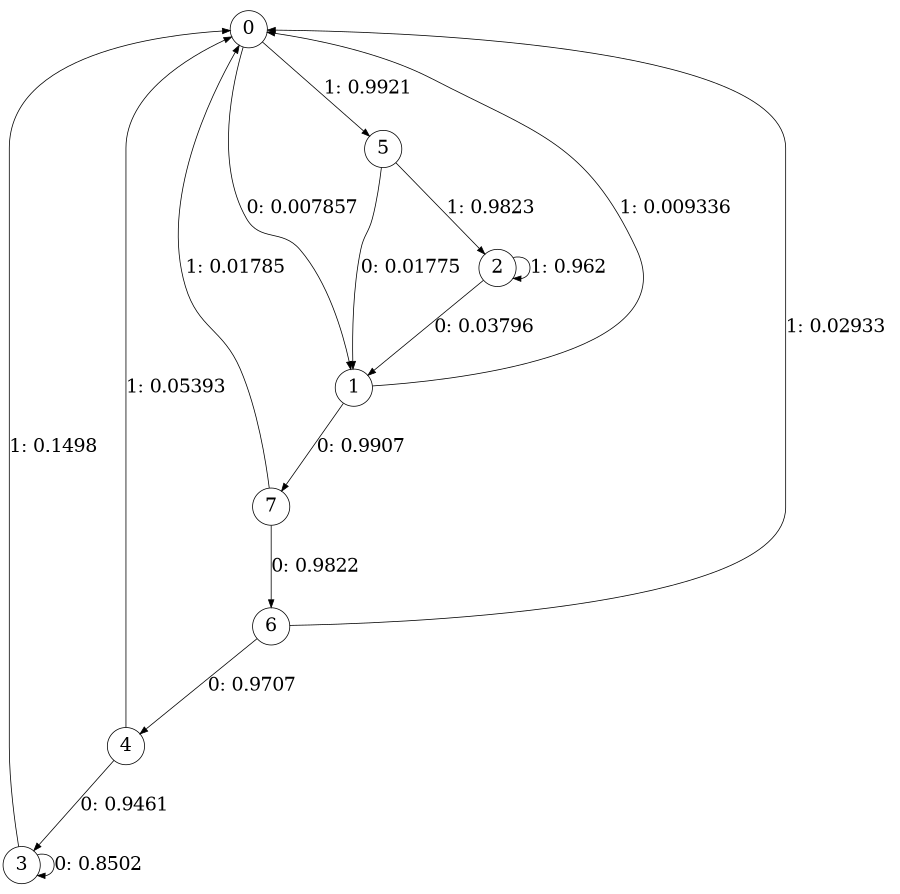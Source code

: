 digraph "ch3source_phase3_L5" {
size = "6,8.5";
ratio = "fill";
node [shape = circle];
node [fontsize = 24];
edge [fontsize = 24];
0 -> 1 [label = "0: 0.007857  "];
0 -> 5 [label = "1: 0.9921   "];
1 -> 7 [label = "0: 0.9907   "];
1 -> 0 [label = "1: 0.009336  "];
2 -> 1 [label = "0: 0.03796  "];
2 -> 2 [label = "1: 0.962    "];
3 -> 3 [label = "0: 0.8502   "];
3 -> 0 [label = "1: 0.1498   "];
4 -> 3 [label = "0: 0.9461   "];
4 -> 0 [label = "1: 0.05393  "];
5 -> 1 [label = "0: 0.01775  "];
5 -> 2 [label = "1: 0.9823   "];
6 -> 4 [label = "0: 0.9707   "];
6 -> 0 [label = "1: 0.02933  "];
7 -> 6 [label = "0: 0.9822   "];
7 -> 0 [label = "1: 0.01785  "];
}